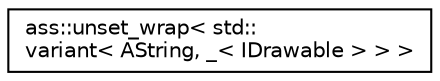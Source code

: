 digraph "Graphical Class Hierarchy"
{
 // LATEX_PDF_SIZE
  edge [fontname="Helvetica",fontsize="10",labelfontname="Helvetica",labelfontsize="10"];
  node [fontname="Helvetica",fontsize="10",shape=record];
  rankdir="LR";
  Node0 [label="ass::unset_wrap\< std::\lvariant\< AString, _\< IDrawable \> \> \>",height=0.2,width=0.4,color="black", fillcolor="white", style="filled",URL="$structass_1_1unset__wrap.html",tooltip=" "];
}
